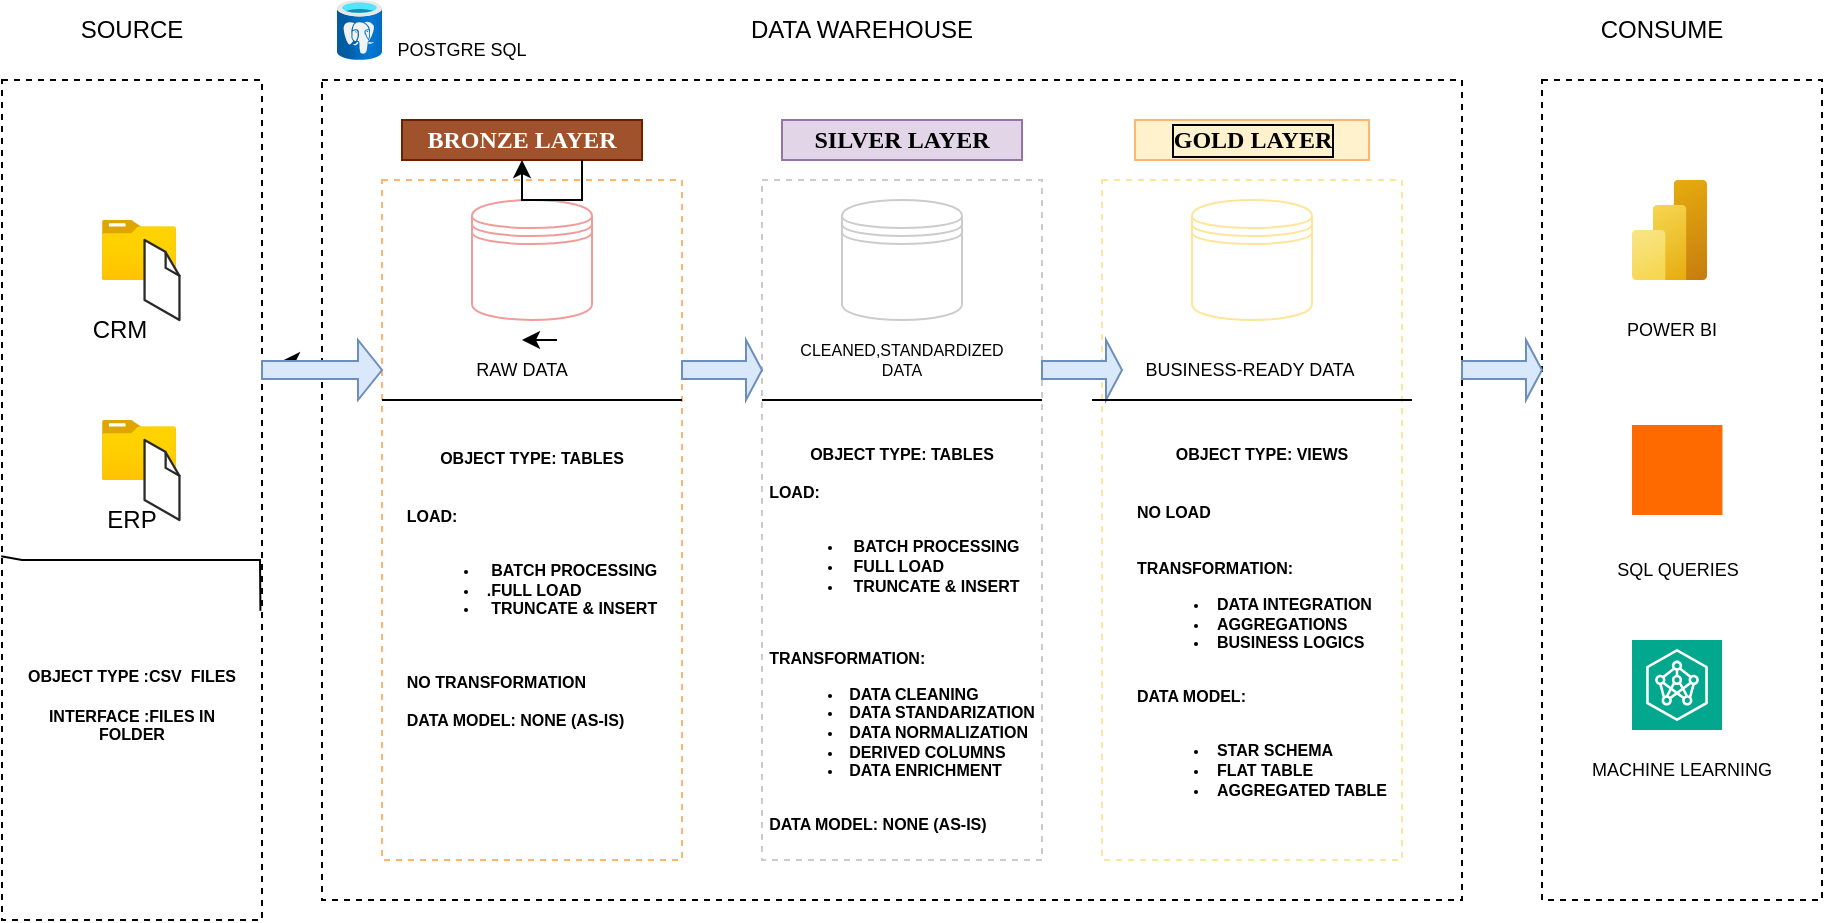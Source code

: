 <mxfile version="27.0.9">
  <diagram name="Page-1" id="MFtS-wfUrE-uv3Bes-Vf">
    <mxGraphModel dx="714" dy="479" grid="1" gridSize="10" guides="1" tooltips="1" connect="1" arrows="1" fold="1" page="1" pageScale="1" pageWidth="850" pageHeight="1100" math="0" shadow="0">
      <root>
        <mxCell id="0" />
        <mxCell id="1" parent="0" />
        <mxCell id="8ESEtxbHd65J42GtbJXJ-2" value="" style="rounded=0;whiteSpace=wrap;html=1;dashed=1;" parent="1" vertex="1">
          <mxGeometry x="10" y="120" width="130" height="420" as="geometry" />
        </mxCell>
        <mxCell id="8ESEtxbHd65J42GtbJXJ-4" value="" style="rounded=0;whiteSpace=wrap;html=1;dashed=1;fontColor=light-dark(#ffffff, #dadece);" parent="1" vertex="1">
          <mxGeometry x="170" y="120" width="570" height="410" as="geometry" />
        </mxCell>
        <mxCell id="8ESEtxbHd65J42GtbJXJ-3" value="SOURCE" style="text;strokeColor=none;align=center;fillColor=none;html=1;verticalAlign=middle;whiteSpace=wrap;rounded=0;" parent="1" vertex="1">
          <mxGeometry x="45" y="80" width="60" height="30" as="geometry" />
        </mxCell>
        <mxCell id="8ESEtxbHd65J42GtbJXJ-5" value="DATA WAREHOUSE" style="text;strokeColor=none;align=center;fillColor=none;html=1;verticalAlign=middle;whiteSpace=wrap;rounded=0;" parent="1" vertex="1">
          <mxGeometry x="380" y="80" width="120" height="30" as="geometry" />
        </mxCell>
        <mxCell id="8ESEtxbHd65J42GtbJXJ-6" value="" style="rounded=0;whiteSpace=wrap;html=1;dashed=1;strokeColor=#FFB570;" parent="1" vertex="1">
          <mxGeometry x="200" y="170" width="150" height="340" as="geometry" />
        </mxCell>
        <mxCell id="8ESEtxbHd65J42GtbJXJ-7" value="" style="rounded=0;whiteSpace=wrap;html=1;dashed=1;" parent="1" vertex="1">
          <mxGeometry x="780" y="120" width="140" height="410" as="geometry" />
        </mxCell>
        <mxCell id="8ESEtxbHd65J42GtbJXJ-8" value="CONSUME" style="text;strokeColor=none;align=center;fillColor=none;html=1;verticalAlign=middle;whiteSpace=wrap;rounded=0;" parent="1" vertex="1">
          <mxGeometry x="780" y="80" width="120" height="30" as="geometry" />
        </mxCell>
        <mxCell id="8ESEtxbHd65J42GtbJXJ-9" style="edgeStyle=orthogonalEdgeStyle;rounded=0;orthogonalLoop=1;jettySize=auto;html=1;exitX=0.5;exitY=1;exitDx=0;exitDy=0;" parent="1" source="8ESEtxbHd65J42GtbJXJ-6" target="8ESEtxbHd65J42GtbJXJ-6" edge="1">
          <mxGeometry relative="1" as="geometry" />
        </mxCell>
        <mxCell id="8ESEtxbHd65J42GtbJXJ-10" value="BRONZE LAYER" style="text;strokeColor=#6D1F00;align=center;fillColor=#a0522d;html=1;verticalAlign=middle;whiteSpace=wrap;rounded=0;fontColor=light-dark(#FFFFFF,#000000);fontFamily=Garamond;fontStyle=1" parent="1" vertex="1">
          <mxGeometry x="210" y="140" width="120" height="20" as="geometry" />
        </mxCell>
        <mxCell id="8ESEtxbHd65J42GtbJXJ-11" style="edgeStyle=orthogonalEdgeStyle;rounded=0;orthogonalLoop=1;jettySize=auto;html=1;exitX=0.5;exitY=1;exitDx=0;exitDy=0;" parent="1" source="8ESEtxbHd65J42GtbJXJ-10" target="8ESEtxbHd65J42GtbJXJ-10" edge="1">
          <mxGeometry relative="1" as="geometry" />
        </mxCell>
        <mxCell id="8ESEtxbHd65J42GtbJXJ-13" value="" style="rounded=0;whiteSpace=wrap;html=1;dashed=1;strokeColor=#CCCCCC;" parent="1" vertex="1">
          <mxGeometry x="390" y="170" width="140" height="340" as="geometry" />
        </mxCell>
        <mxCell id="8ESEtxbHd65J42GtbJXJ-14" value="SILVER LAYER" style="text;strokeColor=#9673a6;align=center;fillColor=#e1d5e7;html=1;verticalAlign=middle;whiteSpace=wrap;rounded=0;fontFamily=Garamond;fontStyle=1;fontColor=#000000;" parent="1" vertex="1">
          <mxGeometry x="400" y="140" width="120" height="20" as="geometry" />
        </mxCell>
        <mxCell id="8ESEtxbHd65J42GtbJXJ-15" value="" style="rounded=0;whiteSpace=wrap;html=1;dashed=1;strokeColor=#FFE599;" parent="1" vertex="1">
          <mxGeometry x="560" y="170" width="150" height="340" as="geometry" />
        </mxCell>
        <mxCell id="8ESEtxbHd65J42GtbJXJ-17" value="GOLD LAYER" style="text;strokeColor=#FFB570;align=center;fillColor=#fff2cc;html=1;verticalAlign=middle;rounded=0;fontFamily=Garamond;fontStyle=1;fillStyle=auto;whiteSpace=wrap;labelBorderColor=default;fontColor=#000000;" parent="1" vertex="1">
          <mxGeometry x="576.5" y="140" width="117" height="20" as="geometry" />
        </mxCell>
        <mxCell id="8ESEtxbHd65J42GtbJXJ-20" value="" style="endArrow=none;html=1;rounded=0;entryX=0.994;entryY=0.632;entryDx=0;entryDy=0;entryPerimeter=0;exitX=-0.003;exitY=0.567;exitDx=0;exitDy=0;exitPerimeter=0;" parent="1" source="8ESEtxbHd65J42GtbJXJ-2" target="8ESEtxbHd65J42GtbJXJ-2" edge="1">
          <mxGeometry width="50" height="50" relative="1" as="geometry">
            <mxPoint x="60" y="360" as="sourcePoint" />
            <mxPoint x="110" y="310" as="targetPoint" />
            <Array as="points">
              <mxPoint x="20" y="360" />
              <mxPoint x="139" y="360" />
            </Array>
          </mxGeometry>
        </mxCell>
        <mxCell id="8ESEtxbHd65J42GtbJXJ-21" value="" style="endArrow=none;html=1;rounded=0;" parent="1" edge="1">
          <mxGeometry width="50" height="50" relative="1" as="geometry">
            <mxPoint x="215" y="280" as="sourcePoint" />
            <mxPoint x="335" y="280" as="targetPoint" />
            <Array as="points">
              <mxPoint x="200" y="280" />
              <mxPoint x="265" y="280" />
              <mxPoint x="295" y="280" />
              <mxPoint x="335" y="280" />
              <mxPoint x="350" y="280" />
            </Array>
          </mxGeometry>
        </mxCell>
        <mxCell id="8ESEtxbHd65J42GtbJXJ-23" value="" style="endArrow=none;html=1;rounded=0;" parent="1" edge="1">
          <mxGeometry width="50" height="50" relative="1" as="geometry">
            <mxPoint x="390" y="280" as="sourcePoint" />
            <mxPoint x="510" y="280" as="targetPoint" />
            <Array as="points">
              <mxPoint x="390" y="280" />
              <mxPoint x="440" y="280" />
              <mxPoint x="470" y="280" />
              <mxPoint x="510" y="280" />
              <mxPoint x="530" y="280" />
            </Array>
          </mxGeometry>
        </mxCell>
        <mxCell id="8ESEtxbHd65J42GtbJXJ-40" style="edgeStyle=orthogonalEdgeStyle;rounded=0;orthogonalLoop=1;jettySize=auto;html=1;exitX=0;exitY=0;exitDx=24.0;exitDy=10.5;exitPerimeter=0;" parent="1" source="8ESEtxbHd65J42GtbJXJ-25" edge="1">
          <mxGeometry relative="1" as="geometry">
            <mxPoint x="150" y="261" as="targetPoint" />
          </mxGeometry>
        </mxCell>
        <mxCell id="8ESEtxbHd65J42GtbJXJ-25" value="" style="shape=singleArrow;whiteSpace=wrap;html=1;labelBackgroundColor=light-dark(default, #bfb0b0);fillColor=#dae8fc;strokeColor=#6c8ebf;" parent="1" vertex="1">
          <mxGeometry x="140" y="250" width="60" height="30" as="geometry" />
        </mxCell>
        <mxCell id="8ESEtxbHd65J42GtbJXJ-26" value="" style="shape=singleArrow;whiteSpace=wrap;html=1;fillColor=#dae8fc;strokeColor=#6c8ebf;" parent="1" vertex="1">
          <mxGeometry x="350" y="250" width="40" height="30" as="geometry" />
        </mxCell>
        <mxCell id="8ESEtxbHd65J42GtbJXJ-31" value="" style="shape=datastore;whiteSpace=wrap;html=1;strokeColor=#F19C99;" parent="1" vertex="1">
          <mxGeometry x="245" y="180" width="60" height="60" as="geometry" />
        </mxCell>
        <mxCell id="8ESEtxbHd65J42GtbJXJ-32" value="" style="shape=datastore;whiteSpace=wrap;html=1;strokeColor=#CCCCCC;" parent="1" vertex="1">
          <mxGeometry x="430" y="180" width="60" height="60" as="geometry" />
        </mxCell>
        <mxCell id="8ESEtxbHd65J42GtbJXJ-33" value="" style="shape=datastore;whiteSpace=wrap;html=1;strokeColor=#FFE599;" parent="1" vertex="1">
          <mxGeometry x="605" y="180" width="60" height="60" as="geometry" />
        </mxCell>
        <mxCell id="8ESEtxbHd65J42GtbJXJ-34" value="RAW DATA" style="text;strokeColor=none;align=center;fillColor=none;html=1;verticalAlign=middle;whiteSpace=wrap;rounded=0;fontSize=9;" parent="1" vertex="1">
          <mxGeometry x="235" y="250" width="70" height="30" as="geometry" />
        </mxCell>
        <mxCell id="8ESEtxbHd65J42GtbJXJ-35" value="CLEANED,STANDARDIZED DATA" style="text;strokeColor=none;align=center;fillColor=none;html=1;verticalAlign=middle;whiteSpace=wrap;rounded=0;fontSize=8;" parent="1" vertex="1">
          <mxGeometry x="400" y="250" width="120" height="20" as="geometry" />
        </mxCell>
        <mxCell id="8ESEtxbHd65J42GtbJXJ-36" value="BUSINESS-READY DATA" style="text;strokeColor=none;align=center;fillColor=none;html=1;verticalAlign=middle;whiteSpace=wrap;rounded=0;fontSize=9;" parent="1" vertex="1">
          <mxGeometry x="578.5" y="250" width="110" height="30" as="geometry" />
        </mxCell>
        <mxCell id="8ESEtxbHd65J42GtbJXJ-37" value="&lt;font&gt;OBJECT TYPE: TABLES&lt;/font&gt;&lt;div&gt;&lt;span style=&quot;background-color: transparent; color: light-dark(rgb(0, 0, 0), rgb(255, 255, 255));&quot;&gt;&lt;br&gt;&lt;/span&gt;&lt;/div&gt;&lt;div&gt;&lt;span style=&quot;background-color: transparent; color: light-dark(rgb(0, 0, 0), rgb(255, 255, 255));&quot;&gt;&lt;br&gt;&lt;/span&gt;&lt;/div&gt;&lt;div style=&quot;text-align: left;&quot;&gt;&lt;span style=&quot;background-color: transparent; color: light-dark(rgb(0, 0, 0), rgb(255, 255, 255));&quot;&gt;LOAD:&lt;/span&gt;&lt;/div&gt;&lt;div&gt;&lt;span style=&quot;background-color: transparent; color: light-dark(rgb(0, 0, 0), rgb(255, 255, 255));&quot;&gt;&lt;br&gt;&lt;/span&gt;&lt;/div&gt;&lt;div style=&quot;text-align: left;&quot;&gt;&lt;ul&gt;&lt;li&gt;&lt;font&gt;&amp;nbsp;BATCH PROCESSING&lt;/font&gt;&lt;/li&gt;&lt;li&gt;.FULL LOAD&lt;/li&gt;&lt;li&gt;&amp;nbsp;TRUNCATE &amp;amp; INSERT&lt;/li&gt;&lt;/ul&gt;&lt;/div&gt;&lt;div style=&quot;text-align: left;&quot;&gt;&lt;br&gt;&lt;/div&gt;&lt;div&gt;&lt;br&gt;&lt;/div&gt;&lt;div style=&quot;text-align: left;&quot;&gt;NO TRANSFORMATION&lt;/div&gt;&lt;div style=&quot;text-align: left;&quot;&gt;&lt;br&gt;&lt;/div&gt;&lt;div style=&quot;text-align: left;&quot;&gt;DATA MODEL: NONE (AS-IS)&lt;/div&gt;" style="text;strokeColor=none;align=center;fillColor=none;html=1;verticalAlign=middle;whiteSpace=wrap;rounded=0;fontSize=8;fontStyle=1" parent="1" vertex="1">
          <mxGeometry x="205" y="290" width="140" height="170" as="geometry" />
        </mxCell>
        <mxCell id="8ESEtxbHd65J42GtbJXJ-38" value="&lt;font&gt;OBJECT TYPE: TABLES&lt;/font&gt;&lt;div&gt;&lt;br&gt;&lt;div style=&quot;text-align: left;&quot;&gt;&lt;span style=&quot;background-color: transparent; color: light-dark(rgb(0, 0, 0), rgb(255, 255, 255));&quot;&gt;LOAD:&lt;/span&gt;&lt;/div&gt;&lt;div&gt;&lt;span style=&quot;background-color: transparent; color: light-dark(rgb(0, 0, 0), rgb(255, 255, 255));&quot;&gt;&lt;br&gt;&lt;/span&gt;&lt;/div&gt;&lt;div style=&quot;text-align: left;&quot;&gt;&lt;ul&gt;&lt;li&gt;&lt;font&gt;&amp;nbsp;BATCH PROCESSING&lt;/font&gt;&lt;/li&gt;&lt;li&gt;&amp;nbsp;FULL LOAD&lt;/li&gt;&lt;li&gt;&amp;nbsp;TRUNCATE &amp;amp; INSERT&lt;/li&gt;&lt;/ul&gt;&lt;/div&gt;&lt;div style=&quot;text-align: left;&quot;&gt;&lt;br&gt;&lt;/div&gt;&lt;div&gt;&lt;br&gt;&lt;/div&gt;&lt;div style=&quot;text-align: left;&quot;&gt;TRANSFORMATION:&lt;/div&gt;&lt;div style=&quot;text-align: left;&quot;&gt;&lt;ul&gt;&lt;li&gt;DATA CLEANING&lt;/li&gt;&lt;li&gt;DATA STANDARIZATION&lt;/li&gt;&lt;li&gt;DATA NORMALIZATION&lt;/li&gt;&lt;li&gt;DERIVED COLUMNS&lt;/li&gt;&lt;li&gt;DATA ENRICHMENT&amp;nbsp;&lt;/li&gt;&lt;/ul&gt;&lt;/div&gt;&lt;div style=&quot;text-align: left;&quot;&gt;&lt;br&gt;&lt;/div&gt;&lt;div style=&quot;text-align: left;&quot;&gt;DATA MODEL: NONE (AS-IS)&lt;/div&gt;&lt;/div&gt;" style="text;strokeColor=none;align=center;fillColor=none;html=1;verticalAlign=middle;whiteSpace=wrap;rounded=0;fontSize=8;fontStyle=1" parent="1" vertex="1">
          <mxGeometry x="380" y="325" width="160" height="150" as="geometry" />
        </mxCell>
        <mxCell id="8ESEtxbHd65J42GtbJXJ-39" value="&lt;font&gt;OBJECT TYPE: VIEWS&lt;/font&gt;&lt;div&gt;&lt;span style=&quot;background-color: transparent; color: light-dark(rgb(0, 0, 0), rgb(255, 255, 255));&quot;&gt;&lt;br&gt;&lt;/span&gt;&lt;/div&gt;&lt;div&gt;&lt;span style=&quot;background-color: transparent; color: light-dark(rgb(0, 0, 0), rgb(255, 255, 255));&quot;&gt;&lt;br&gt;&lt;/span&gt;&lt;/div&gt;&lt;div style=&quot;text-align: left;&quot;&gt;NO LOAD&lt;/div&gt;&lt;div style=&quot;text-align: left;&quot;&gt;&lt;br&gt;&lt;/div&gt;&lt;div&gt;&lt;br&gt;&lt;/div&gt;&lt;div style=&quot;text-align: left;&quot;&gt;TRANSFORMATION:&lt;/div&gt;&lt;div style=&quot;text-align: left;&quot;&gt;&lt;ul&gt;&lt;li&gt;DATA INTEGRATION&lt;/li&gt;&lt;li&gt;AGGREGATIONS&lt;/li&gt;&lt;li&gt;BUSINESS LOGICS&lt;/li&gt;&lt;/ul&gt;&lt;/div&gt;&lt;div style=&quot;text-align: left;&quot;&gt;&lt;br&gt;&lt;/div&gt;&lt;div style=&quot;text-align: left;&quot;&gt;DATA MODEL:&amp;nbsp;&lt;/div&gt;&lt;div style=&quot;text-align: left;&quot;&gt;&lt;br&gt;&lt;/div&gt;&lt;div style=&quot;text-align: left;&quot;&gt;&lt;ul&gt;&lt;li&gt;STAR SCHEMA&lt;/li&gt;&lt;li&gt;FLAT TABLE&lt;/li&gt;&lt;li&gt;AGGREGATED TABLE&lt;/li&gt;&lt;/ul&gt;&lt;/div&gt;" style="text;strokeColor=none;align=center;fillColor=none;html=1;verticalAlign=middle;whiteSpace=wrap;rounded=0;fontSize=8;fontStyle=1" parent="1" vertex="1">
          <mxGeometry x="560" y="315" width="160" height="160" as="geometry" />
        </mxCell>
        <mxCell id="8ESEtxbHd65J42GtbJXJ-42" style="edgeStyle=orthogonalEdgeStyle;rounded=0;orthogonalLoop=1;jettySize=auto;html=1;exitX=0.75;exitY=0;exitDx=0;exitDy=0;entryX=0.5;entryY=0;entryDx=0;entryDy=0;" parent="1" source="8ESEtxbHd65J42GtbJXJ-34" target="8ESEtxbHd65J42GtbJXJ-34" edge="1">
          <mxGeometry relative="1" as="geometry" />
        </mxCell>
        <mxCell id="8ESEtxbHd65J42GtbJXJ-45" value="" style="shape=singleArrow;whiteSpace=wrap;html=1;fillColor=#dae8fc;strokeColor=#6c8ebf;" parent="1" vertex="1">
          <mxGeometry x="530" y="250" width="40" height="30" as="geometry" />
        </mxCell>
        <mxCell id="8ESEtxbHd65J42GtbJXJ-46" value="" style="endArrow=none;html=1;rounded=0;" parent="1" edge="1">
          <mxGeometry width="50" height="50" relative="1" as="geometry">
            <mxPoint x="595" y="280" as="sourcePoint" />
            <mxPoint x="715" y="280" as="targetPoint" />
            <Array as="points">
              <mxPoint x="555" y="280" />
              <mxPoint x="595" y="280" />
              <mxPoint x="645" y="280" />
            </Array>
          </mxGeometry>
        </mxCell>
        <mxCell id="8ESEtxbHd65J42GtbJXJ-47" style="edgeStyle=orthogonalEdgeStyle;rounded=0;orthogonalLoop=1;jettySize=auto;html=1;exitX=0.75;exitY=1;exitDx=0;exitDy=0;" parent="1" source="8ESEtxbHd65J42GtbJXJ-10" target="8ESEtxbHd65J42GtbJXJ-10" edge="1">
          <mxGeometry relative="1" as="geometry" />
        </mxCell>
        <mxCell id="8ESEtxbHd65J42GtbJXJ-48" value="OBJECT TYPE :CSV&amp;nbsp; FILES&lt;div&gt;&lt;br&gt;&lt;/div&gt;&lt;div&gt;INTERFACE :FILES IN FOLDER&lt;/div&gt;" style="text;strokeColor=none;align=center;fillColor=none;html=1;verticalAlign=middle;whiteSpace=wrap;rounded=0;fontSize=8;fontStyle=1" parent="1" vertex="1">
          <mxGeometry x="15" y="365" width="120" height="135" as="geometry" />
        </mxCell>
        <mxCell id="8ESEtxbHd65J42GtbJXJ-52" value="" style="group" parent="1" vertex="1" connectable="0">
          <mxGeometry x="60" y="190" width="38.73" height="70" as="geometry" />
        </mxCell>
        <mxCell id="8ESEtxbHd65J42GtbJXJ-50" value="" style="image;aspect=fixed;html=1;points=[];align=center;fontSize=12;image=img/lib/azure2/general/Folder_Blank.svg;" parent="8ESEtxbHd65J42GtbJXJ-52" vertex="1">
          <mxGeometry width="36.96" height="30" as="geometry" />
        </mxCell>
        <mxCell id="8ESEtxbHd65J42GtbJXJ-51" value="" style="verticalLabelPosition=bottom;html=1;verticalAlign=top;strokeWidth=1;align=center;outlineConnect=0;dashed=0;outlineConnect=0;shape=mxgraph.aws3d.file;aspect=fixed;strokeColor=#292929;fillColor=#FFFFFF;" parent="8ESEtxbHd65J42GtbJXJ-52" vertex="1">
          <mxGeometry x="21.28" y="10" width="17.45" height="40" as="geometry" />
        </mxCell>
        <mxCell id="8ESEtxbHd65J42GtbJXJ-57" value="CRM" style="text;strokeColor=none;align=center;fillColor=none;html=1;verticalAlign=middle;whiteSpace=wrap;rounded=0;" parent="8ESEtxbHd65J42GtbJXJ-52" vertex="1">
          <mxGeometry x="-21.27" y="40" width="60" height="30" as="geometry" />
        </mxCell>
        <mxCell id="8ESEtxbHd65J42GtbJXJ-53" value="" style="group" parent="1" vertex="1" connectable="0">
          <mxGeometry x="60" y="290" width="38.73" height="50" as="geometry" />
        </mxCell>
        <mxCell id="8ESEtxbHd65J42GtbJXJ-54" value="" style="image;aspect=fixed;html=1;points=[];align=center;fontSize=12;image=img/lib/azure2/general/Folder_Blank.svg;" parent="8ESEtxbHd65J42GtbJXJ-53" vertex="1">
          <mxGeometry width="36.96" height="30" as="geometry" />
        </mxCell>
        <mxCell id="8ESEtxbHd65J42GtbJXJ-55" value="" style="verticalLabelPosition=bottom;html=1;verticalAlign=top;strokeWidth=1;align=center;outlineConnect=0;dashed=0;outlineConnect=0;shape=mxgraph.aws3d.file;aspect=fixed;strokeColor=#292929;fillColor=#FFFFFF;" parent="8ESEtxbHd65J42GtbJXJ-53" vertex="1">
          <mxGeometry x="21.28" y="10" width="17.45" height="40" as="geometry" />
        </mxCell>
        <mxCell id="8ESEtxbHd65J42GtbJXJ-59" value="ERP" style="text;strokeColor=none;align=center;fillColor=none;html=1;verticalAlign=middle;whiteSpace=wrap;rounded=0;" parent="1" vertex="1">
          <mxGeometry x="45" y="325" width="60" height="30" as="geometry" />
        </mxCell>
        <mxCell id="8ESEtxbHd65J42GtbJXJ-61" value="" style="shape=singleArrow;whiteSpace=wrap;html=1;fillColor=#dae8fc;strokeColor=#6c8ebf;" parent="1" vertex="1">
          <mxGeometry x="740" y="250" width="40" height="30" as="geometry" />
        </mxCell>
        <mxCell id="8ESEtxbHd65J42GtbJXJ-62" value="" style="image;aspect=fixed;html=1;points=[];align=center;fontSize=12;image=img/lib/azure2/databases/Azure_Database_PostgreSQL_Server.svg;" parent="1" vertex="1">
          <mxGeometry x="177.5" y="80" width="22.5" height="30" as="geometry" />
        </mxCell>
        <mxCell id="8ESEtxbHd65J42GtbJXJ-63" value="" style="image;aspect=fixed;html=1;points=[];align=center;fontSize=12;image=img/lib/azure2/analytics/Power_BI_Embedded.svg;" parent="1" vertex="1">
          <mxGeometry x="825" y="170" width="37.5" height="50" as="geometry" />
        </mxCell>
        <mxCell id="8ESEtxbHd65J42GtbJXJ-64" value="POWER BI" style="text;strokeColor=none;align=center;fillColor=none;html=1;verticalAlign=middle;whiteSpace=wrap;rounded=0;fontSize=9;" parent="1" vertex="1">
          <mxGeometry x="790" y="230" width="110" height="30" as="geometry" />
        </mxCell>
        <mxCell id="8ESEtxbHd65J42GtbJXJ-65" value="" style="sketch=0;points=[[0,0,0],[0.25,0,0],[0.5,0,0],[0.75,0,0],[1,0,0],[0,1,0],[0.25,1,0],[0.5,1,0],[0.75,1,0],[1,1,0],[0,0.25,0],[0,0.5,0],[0,0.75,0],[1,0.25,0],[1,0.5,0],[1,0.75,0]];outlineConnect=0;fontColor=#232F3E;fillColor=#01A88D;strokeColor=#ffffff;dashed=0;verticalLabelPosition=bottom;verticalAlign=top;align=center;html=1;fontSize=12;fontStyle=0;aspect=fixed;shape=mxgraph.aws4.resourceIcon;resIcon=mxgraph.aws4.neuron_ml_sdk;" parent="1" vertex="1">
          <mxGeometry x="825" y="400" width="45" height="45" as="geometry" />
        </mxCell>
        <mxCell id="8ESEtxbHd65J42GtbJXJ-66" value="MACHINE LEARNING" style="text;strokeColor=none;align=center;fillColor=none;html=1;verticalAlign=middle;whiteSpace=wrap;rounded=0;fontSize=9;" parent="1" vertex="1">
          <mxGeometry x="795" y="450" width="110" height="30" as="geometry" />
        </mxCell>
        <mxCell id="8ESEtxbHd65J42GtbJXJ-69" value="" style="points=[];aspect=fixed;html=1;align=center;shadow=0;dashed=0;fillColor=#FF6A00;strokeColor=none;shape=mxgraph.alibaba_cloud.opensearch;" parent="1" vertex="1">
          <mxGeometry x="825" y="292.5" width="45.22" height="45" as="geometry" />
        </mxCell>
        <mxCell id="8ESEtxbHd65J42GtbJXJ-70" value="SQL QUERIES" style="text;strokeColor=none;align=center;fillColor=none;html=1;verticalAlign=middle;whiteSpace=wrap;rounded=0;fontSize=9;" parent="1" vertex="1">
          <mxGeometry x="792.61" y="350" width="110" height="30" as="geometry" />
        </mxCell>
        <mxCell id="8ESEtxbHd65J42GtbJXJ-75" value="POSTGRE SQL" style="text;strokeColor=none;align=center;fillColor=none;html=1;verticalAlign=middle;whiteSpace=wrap;rounded=0;fontSize=9;" parent="1" vertex="1">
          <mxGeometry x="205" y="90" width="70" height="30" as="geometry" />
        </mxCell>
      </root>
    </mxGraphModel>
  </diagram>
</mxfile>
